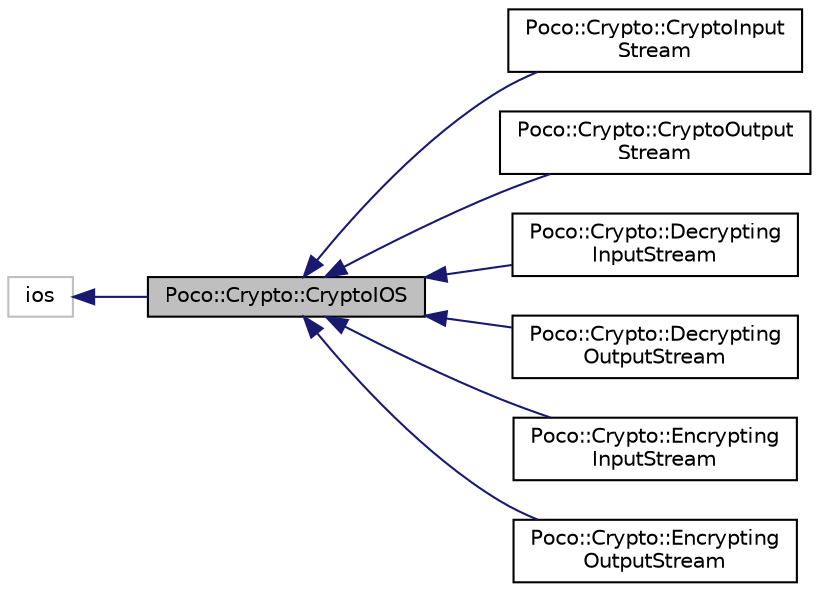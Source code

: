 digraph "Poco::Crypto::CryptoIOS"
{
 // LATEX_PDF_SIZE
  edge [fontname="Helvetica",fontsize="10",labelfontname="Helvetica",labelfontsize="10"];
  node [fontname="Helvetica",fontsize="10",shape=record];
  rankdir="LR";
  Node1 [label="Poco::Crypto::CryptoIOS",height=0.2,width=0.4,color="black", fillcolor="grey75", style="filled", fontcolor="black",tooltip=" "];
  Node2 -> Node1 [dir="back",color="midnightblue",fontsize="10",style="solid",fontname="Helvetica"];
  Node2 [label="ios",height=0.2,width=0.4,color="grey75", fillcolor="white", style="filled",tooltip=" "];
  Node1 -> Node3 [dir="back",color="midnightblue",fontsize="10",style="solid",fontname="Helvetica"];
  Node3 [label="Poco::Crypto::CryptoInput\lStream",height=0.2,width=0.4,color="black", fillcolor="white", style="filled",URL="$classPoco_1_1Crypto_1_1CryptoInputStream.html",tooltip=" "];
  Node1 -> Node4 [dir="back",color="midnightblue",fontsize="10",style="solid",fontname="Helvetica"];
  Node4 [label="Poco::Crypto::CryptoOutput\lStream",height=0.2,width=0.4,color="black", fillcolor="white", style="filled",URL="$classPoco_1_1Crypto_1_1CryptoOutputStream.html",tooltip=" "];
  Node1 -> Node5 [dir="back",color="midnightblue",fontsize="10",style="solid",fontname="Helvetica"];
  Node5 [label="Poco::Crypto::Decrypting\lInputStream",height=0.2,width=0.4,color="black", fillcolor="white", style="filled",URL="$classPoco_1_1Crypto_1_1DecryptingInputStream.html",tooltip=" "];
  Node1 -> Node6 [dir="back",color="midnightblue",fontsize="10",style="solid",fontname="Helvetica"];
  Node6 [label="Poco::Crypto::Decrypting\lOutputStream",height=0.2,width=0.4,color="black", fillcolor="white", style="filled",URL="$classPoco_1_1Crypto_1_1DecryptingOutputStream.html",tooltip=" "];
  Node1 -> Node7 [dir="back",color="midnightblue",fontsize="10",style="solid",fontname="Helvetica"];
  Node7 [label="Poco::Crypto::Encrypting\lInputStream",height=0.2,width=0.4,color="black", fillcolor="white", style="filled",URL="$classPoco_1_1Crypto_1_1EncryptingInputStream.html",tooltip=" "];
  Node1 -> Node8 [dir="back",color="midnightblue",fontsize="10",style="solid",fontname="Helvetica"];
  Node8 [label="Poco::Crypto::Encrypting\lOutputStream",height=0.2,width=0.4,color="black", fillcolor="white", style="filled",URL="$classPoco_1_1Crypto_1_1EncryptingOutputStream.html",tooltip=" "];
}
